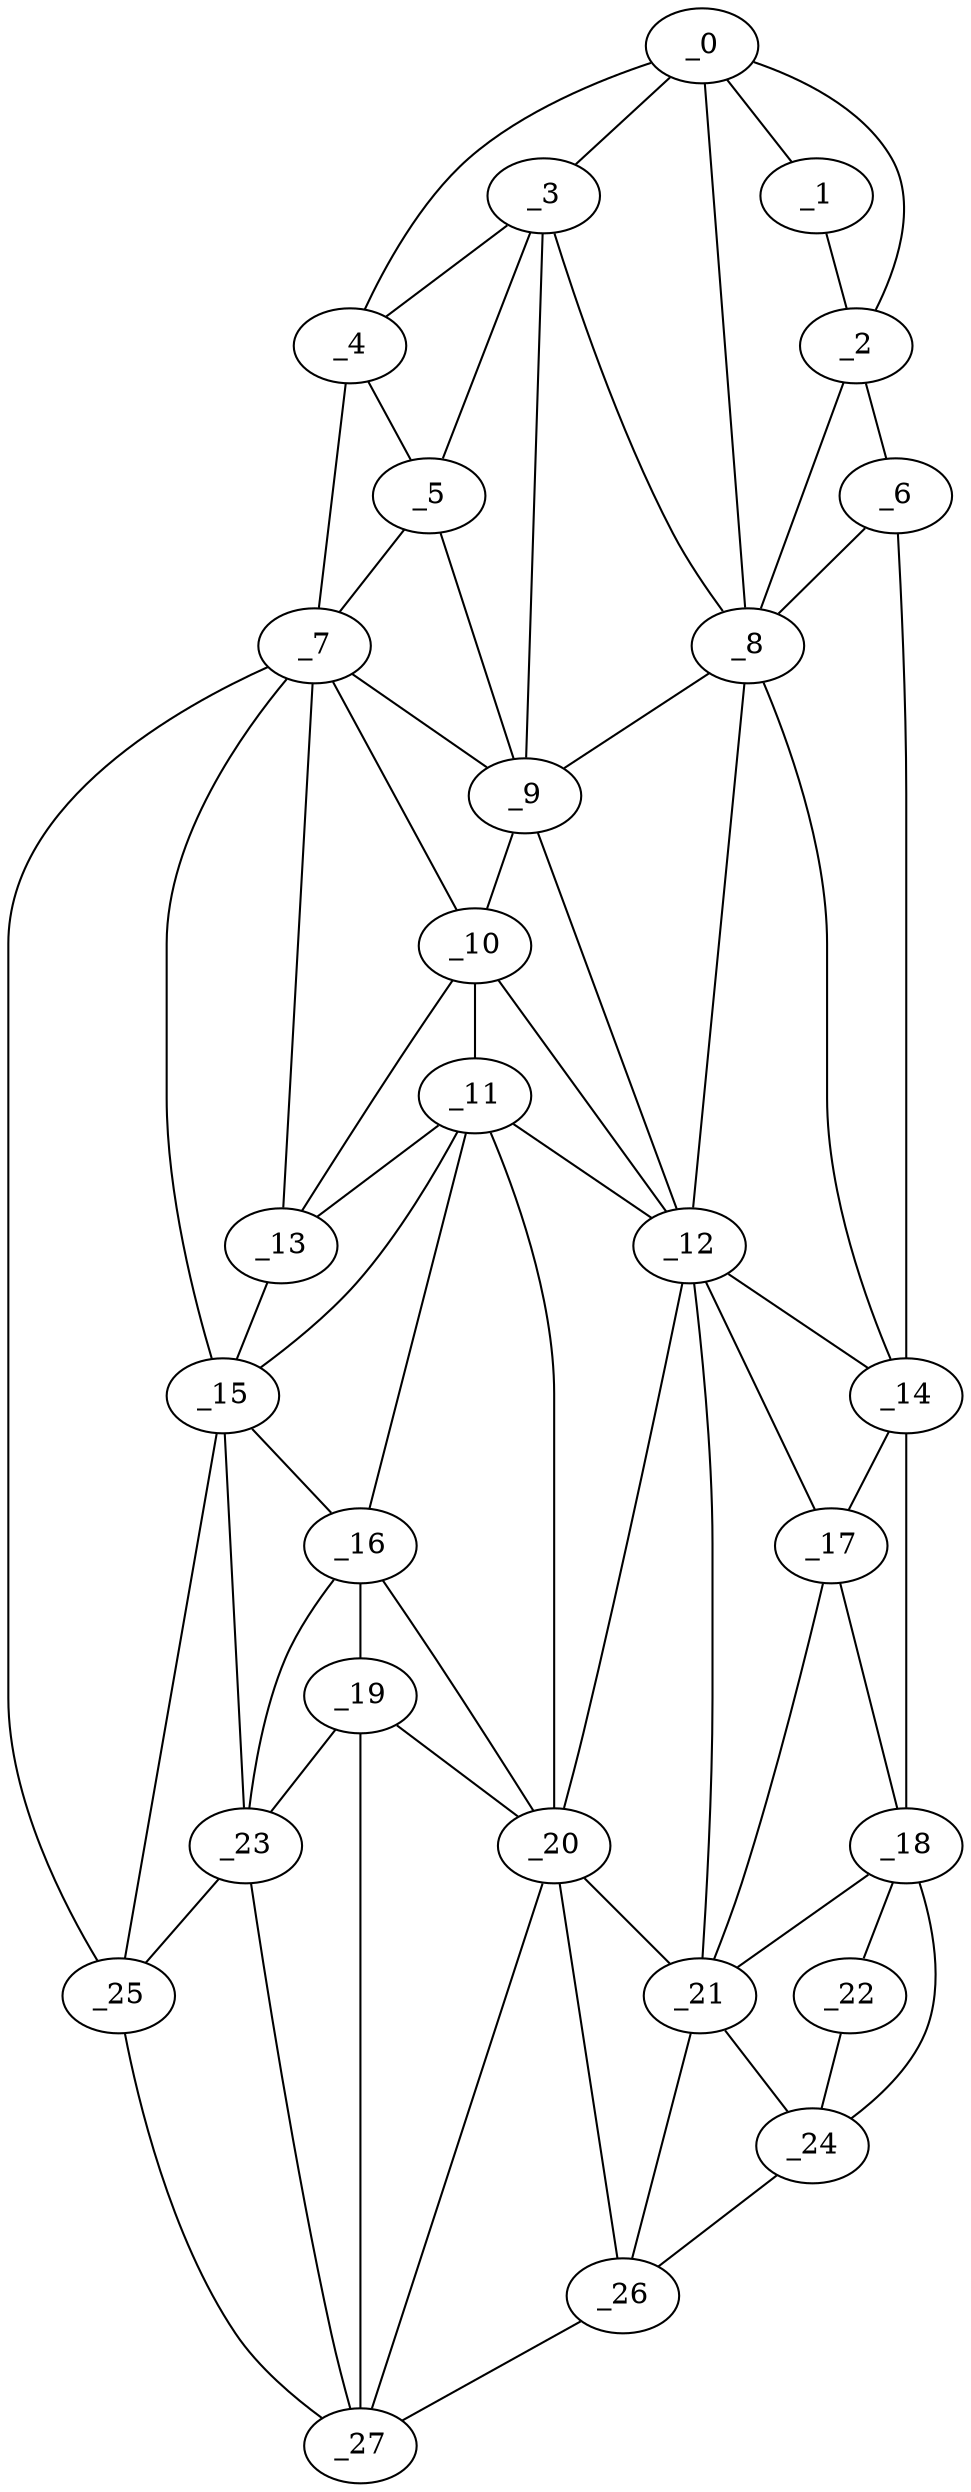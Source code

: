 graph "obj69__95.gxl" {
	_0	 [x=7,
		y=95];
	_1	 [x=7,
		y=112];
	_0 -- _1	 [valence=1];
	_2	 [x=16,
		y=114];
	_0 -- _2	 [valence=2];
	_3	 [x=17,
		y=50];
	_0 -- _3	 [valence=1];
	_4	 [x=19,
		y=11];
	_0 -- _4	 [valence=1];
	_8	 [x=45,
		y=102];
	_0 -- _8	 [valence=1];
	_1 -- _2	 [valence=1];
	_6	 [x=36,
		y=115];
	_2 -- _6	 [valence=1];
	_2 -- _8	 [valence=1];
	_3 -- _4	 [valence=2];
	_5	 [x=20,
		y=22];
	_3 -- _5	 [valence=2];
	_3 -- _8	 [valence=2];
	_9	 [x=48,
		y=49];
	_3 -- _9	 [valence=2];
	_4 -- _5	 [valence=1];
	_7	 [x=41,
		y=11];
	_4 -- _7	 [valence=1];
	_5 -- _7	 [valence=2];
	_5 -- _9	 [valence=1];
	_6 -- _8	 [valence=2];
	_14	 [x=79,
		y=116];
	_6 -- _14	 [valence=1];
	_7 -- _9	 [valence=2];
	_10	 [x=56,
		y=48];
	_7 -- _10	 [valence=1];
	_13	 [x=78,
		y=13];
	_7 -- _13	 [valence=2];
	_15	 [x=91,
		y=13];
	_7 -- _15	 [valence=2];
	_25	 [x=117,
		y=14];
	_7 -- _25	 [valence=1];
	_8 -- _9	 [valence=1];
	_12	 [x=73,
		y=97];
	_8 -- _12	 [valence=2];
	_8 -- _14	 [valence=2];
	_9 -- _10	 [valence=2];
	_9 -- _12	 [valence=2];
	_11	 [x=72,
		y=49];
	_10 -- _11	 [valence=2];
	_10 -- _12	 [valence=2];
	_10 -- _13	 [valence=2];
	_11 -- _12	 [valence=2];
	_11 -- _13	 [valence=2];
	_11 -- _15	 [valence=2];
	_16	 [x=96,
		y=50];
	_11 -- _16	 [valence=2];
	_20	 [x=107,
		y=83];
	_11 -- _20	 [valence=2];
	_12 -- _14	 [valence=2];
	_17	 [x=96,
		y=115];
	_12 -- _17	 [valence=2];
	_12 -- _20	 [valence=1];
	_21	 [x=109,
		y=98];
	_12 -- _21	 [valence=1];
	_13 -- _15	 [valence=2];
	_14 -- _17	 [valence=2];
	_18	 [x=100,
		y=116];
	_14 -- _18	 [valence=1];
	_15 -- _16	 [valence=2];
	_23	 [x=111,
		y=31];
	_15 -- _23	 [valence=2];
	_15 -- _25	 [valence=2];
	_19	 [x=107,
		y=52];
	_16 -- _19	 [valence=1];
	_16 -- _20	 [valence=2];
	_16 -- _23	 [valence=2];
	_17 -- _18	 [valence=2];
	_17 -- _21	 [valence=2];
	_18 -- _21	 [valence=2];
	_22	 [x=110,
		y=115];
	_18 -- _22	 [valence=1];
	_24	 [x=112,
		y=110];
	_18 -- _24	 [valence=1];
	_19 -- _20	 [valence=2];
	_19 -- _23	 [valence=2];
	_27	 [x=121,
		y=56];
	_19 -- _27	 [valence=1];
	_20 -- _21	 [valence=2];
	_26	 [x=118,
		y=87];
	_20 -- _26	 [valence=2];
	_20 -- _27	 [valence=2];
	_21 -- _24	 [valence=2];
	_21 -- _26	 [valence=1];
	_22 -- _24	 [valence=1];
	_23 -- _25	 [valence=2];
	_23 -- _27	 [valence=1];
	_24 -- _26	 [valence=1];
	_25 -- _27	 [valence=1];
	_26 -- _27	 [valence=1];
}
